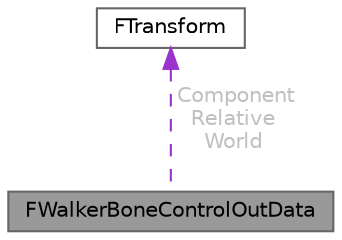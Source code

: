 digraph "FWalkerBoneControlOutData"
{
 // INTERACTIVE_SVG=YES
 // LATEX_PDF_SIZE
  bgcolor="transparent";
  edge [fontname=Helvetica,fontsize=10,labelfontname=Helvetica,labelfontsize=10];
  node [fontname=Helvetica,fontsize=10,shape=box,height=0.2,width=0.4];
  Node1 [id="Node000001",label="FWalkerBoneControlOutData",height=0.2,width=0.4,color="gray40", fillcolor="grey60", style="filled", fontcolor="black",tooltip=" "];
  Node2 -> Node1 [id="edge1_Node000001_Node000002",dir="back",color="darkorchid3",style="dashed",tooltip=" ",label=" Component\nRelative\nWorld",fontcolor="grey" ];
  Node2 [id="Node000002",label="FTransform",height=0.2,width=0.4,color="gray40", fillcolor="white", style="filled",tooltip=" "];
}
